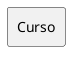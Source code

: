 @startuml

!$classeCurso = ["Curso"]
!$teste = $classeCurso

!foreach $item in $teste
  rectangle "$item" 
!endfor

@enduml
